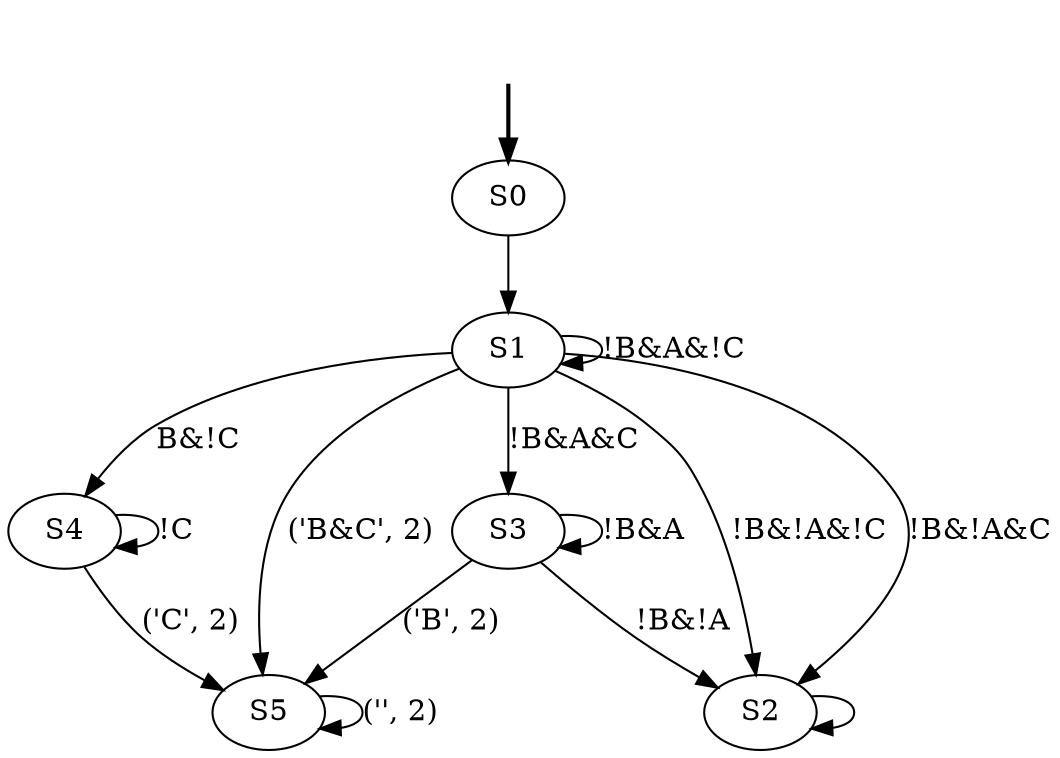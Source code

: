 digraph {
	fake [style=invisible]
	S5
	S4
	S2
	S1
	S3
	S0 [root=true]
	fake -> S0 [style=bold]
	S0 -> S1 [label=""]
	S1 -> S2 [label="!B&!A&!C"]
	S1 -> S1 [label="!B&A&!C"]
	S1 -> S2 [label="!B&!A&C"]
	S1 -> S3 [label="!B&A&C"]
	S1 -> S4 [label="B&!C"]
	S1 -> S5 [label="('B&C', 2)"]
	S5 -> S5 [label="('', 2)"]
	S4 -> S4 [label="!C"]
	S4 -> S5 [label="('C', 2)"]
	S3 -> S2 [label="!B&!A"]
	S3 -> S3 [label="!B&A"]
	S3 -> S5 [label="('B', 2)"]
	S2 -> S2 [label=""]
}

